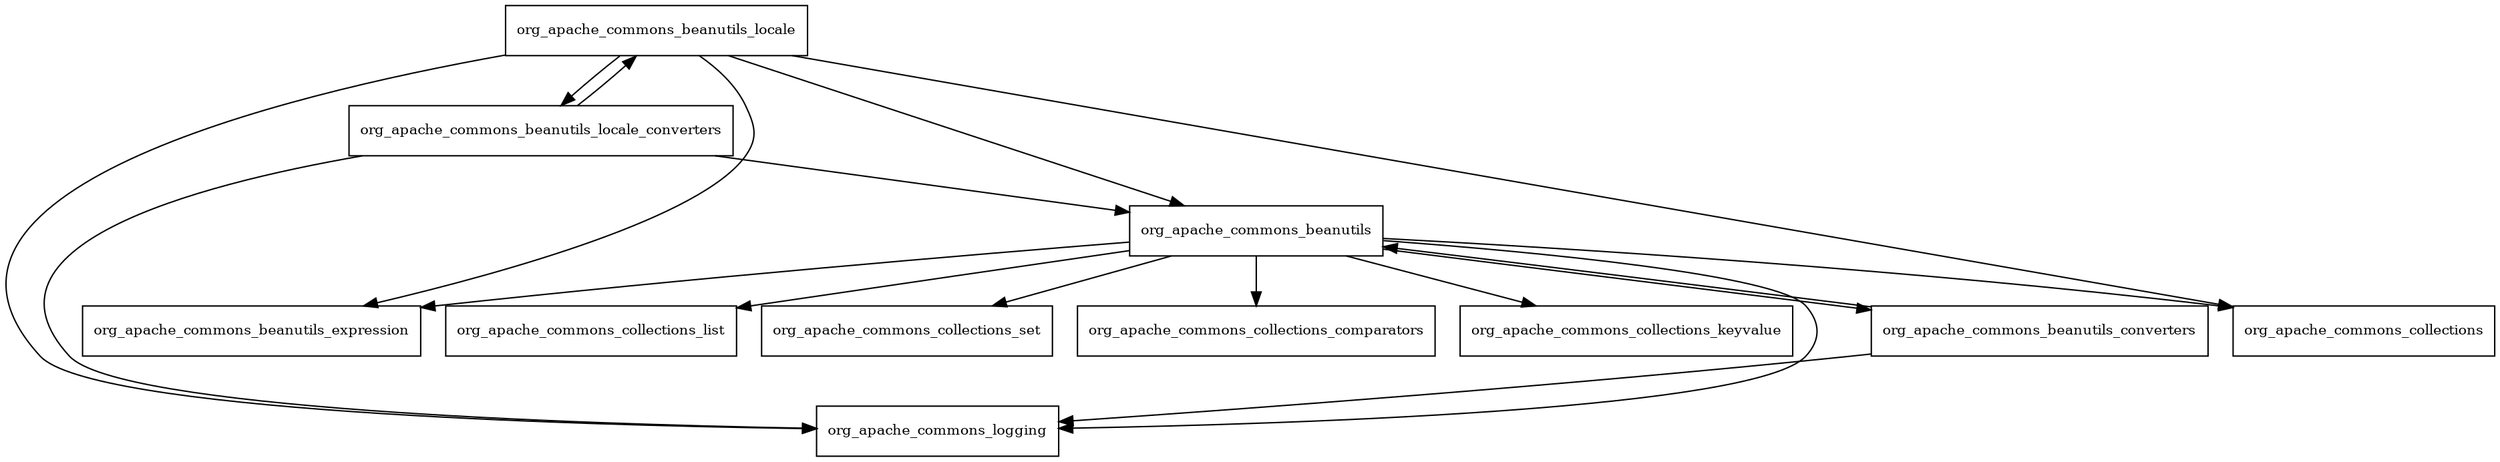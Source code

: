 digraph commons_beanutils_1_8_3_redhat_6_package_dependencies {
  node [shape = box, fontsize=10.0];
  org_apache_commons_beanutils -> org_apache_commons_beanutils_converters;
  org_apache_commons_beanutils -> org_apache_commons_beanutils_expression;
  org_apache_commons_beanutils -> org_apache_commons_collections;
  org_apache_commons_beanutils -> org_apache_commons_collections_comparators;
  org_apache_commons_beanutils -> org_apache_commons_collections_keyvalue;
  org_apache_commons_beanutils -> org_apache_commons_collections_list;
  org_apache_commons_beanutils -> org_apache_commons_collections_set;
  org_apache_commons_beanutils -> org_apache_commons_logging;
  org_apache_commons_beanutils_converters -> org_apache_commons_beanutils;
  org_apache_commons_beanutils_converters -> org_apache_commons_logging;
  org_apache_commons_beanutils_locale -> org_apache_commons_beanutils;
  org_apache_commons_beanutils_locale -> org_apache_commons_beanutils_expression;
  org_apache_commons_beanutils_locale -> org_apache_commons_beanutils_locale_converters;
  org_apache_commons_beanutils_locale -> org_apache_commons_collections;
  org_apache_commons_beanutils_locale -> org_apache_commons_logging;
  org_apache_commons_beanutils_locale_converters -> org_apache_commons_beanutils;
  org_apache_commons_beanutils_locale_converters -> org_apache_commons_beanutils_locale;
  org_apache_commons_beanutils_locale_converters -> org_apache_commons_logging;
}
